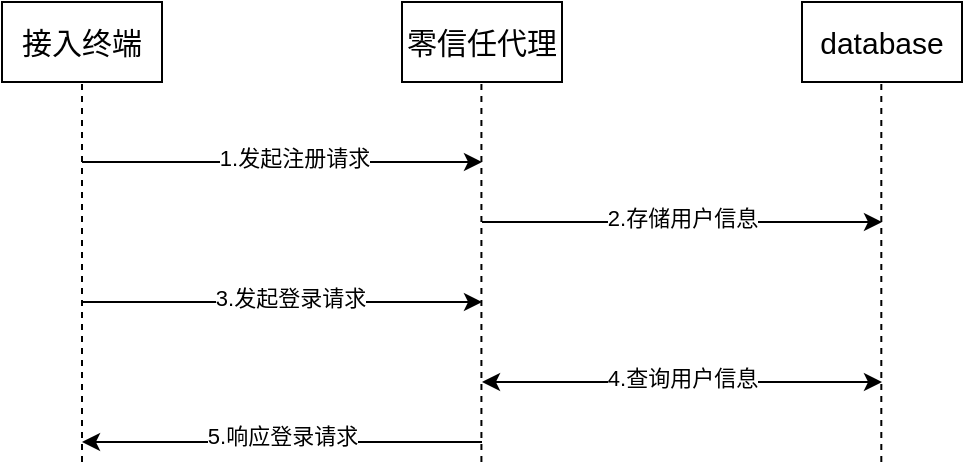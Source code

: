 <mxfile version="24.0.5" type="github">
  <diagram name="第 1 页" id="q9IbSLA2JrinngRMxDzm">
    <mxGraphModel dx="941" dy="479" grid="1" gridSize="10" guides="1" tooltips="1" connect="1" arrows="1" fold="1" page="1" pageScale="1" pageWidth="827" pageHeight="1169" math="0" shadow="0">
      <root>
        <mxCell id="0" />
        <mxCell id="1" parent="0" />
        <mxCell id="Kty3RJkZZbzxrtuB4GRd-2" value="&lt;font style=&quot;font-size: 15px;&quot;&gt;接入终端&lt;/font&gt;" style="rounded=0;whiteSpace=wrap;html=1;" vertex="1" parent="1">
          <mxGeometry x="40" y="200" width="80" height="40" as="geometry" />
        </mxCell>
        <mxCell id="Kty3RJkZZbzxrtuB4GRd-3" value="&lt;font style=&quot;font-size: 15px;&quot;&gt;零信任代理&lt;/font&gt;" style="rounded=0;whiteSpace=wrap;html=1;" vertex="1" parent="1">
          <mxGeometry x="240" y="200" width="80" height="40" as="geometry" />
        </mxCell>
        <mxCell id="Kty3RJkZZbzxrtuB4GRd-4" value="&lt;span style=&quot;font-size: 15px;&quot;&gt;database&lt;/span&gt;" style="rounded=0;whiteSpace=wrap;html=1;" vertex="1" parent="1">
          <mxGeometry x="440" y="200" width="80" height="40" as="geometry" />
        </mxCell>
        <mxCell id="Kty3RJkZZbzxrtuB4GRd-49" value="" style="endArrow=none;dashed=1;html=1;rounded=0;entryX=0.5;entryY=1;entryDx=0;entryDy=0;" edge="1" parent="1" target="Kty3RJkZZbzxrtuB4GRd-2">
          <mxGeometry width="50" height="50" relative="1" as="geometry">
            <mxPoint x="80" y="430" as="sourcePoint" />
            <mxPoint x="130" y="360" as="targetPoint" />
          </mxGeometry>
        </mxCell>
        <mxCell id="Kty3RJkZZbzxrtuB4GRd-50" value="" style="endArrow=none;dashed=1;html=1;rounded=0;entryX=0.5;entryY=1;entryDx=0;entryDy=0;" edge="1" parent="1">
          <mxGeometry width="50" height="50" relative="1" as="geometry">
            <mxPoint x="279.71" y="430" as="sourcePoint" />
            <mxPoint x="279.71" y="240" as="targetPoint" />
          </mxGeometry>
        </mxCell>
        <mxCell id="Kty3RJkZZbzxrtuB4GRd-51" value="" style="endArrow=none;dashed=1;html=1;rounded=0;entryX=0.5;entryY=1;entryDx=0;entryDy=0;" edge="1" parent="1">
          <mxGeometry width="50" height="50" relative="1" as="geometry">
            <mxPoint x="479.66" y="430" as="sourcePoint" />
            <mxPoint x="479.66" y="240" as="targetPoint" />
          </mxGeometry>
        </mxCell>
        <mxCell id="Kty3RJkZZbzxrtuB4GRd-52" value="" style="endArrow=classic;html=1;rounded=0;" edge="1" parent="1">
          <mxGeometry width="50" height="50" relative="1" as="geometry">
            <mxPoint x="80" y="280" as="sourcePoint" />
            <mxPoint x="280" y="280" as="targetPoint" />
          </mxGeometry>
        </mxCell>
        <mxCell id="Kty3RJkZZbzxrtuB4GRd-58" value="1.发起注册请求" style="edgeLabel;html=1;align=center;verticalAlign=middle;resizable=0;points=[];" vertex="1" connectable="0" parent="Kty3RJkZZbzxrtuB4GRd-52">
          <mxGeometry x="0.057" y="2" relative="1" as="geometry">
            <mxPoint as="offset" />
          </mxGeometry>
        </mxCell>
        <mxCell id="Kty3RJkZZbzxrtuB4GRd-53" value="" style="endArrow=classic;html=1;rounded=0;" edge="1" parent="1">
          <mxGeometry width="50" height="50" relative="1" as="geometry">
            <mxPoint x="280" y="310" as="sourcePoint" />
            <mxPoint x="480" y="310" as="targetPoint" />
          </mxGeometry>
        </mxCell>
        <mxCell id="Kty3RJkZZbzxrtuB4GRd-62" value="2.存储用户信息" style="edgeLabel;html=1;align=center;verticalAlign=middle;resizable=0;points=[];" vertex="1" connectable="0" parent="Kty3RJkZZbzxrtuB4GRd-53">
          <mxGeometry x="-0.138" y="2" relative="1" as="geometry">
            <mxPoint x="14" as="offset" />
          </mxGeometry>
        </mxCell>
        <mxCell id="Kty3RJkZZbzxrtuB4GRd-54" value="" style="endArrow=classic;html=1;rounded=0;" edge="1" parent="1">
          <mxGeometry width="50" height="50" relative="1" as="geometry">
            <mxPoint x="80" y="350" as="sourcePoint" />
            <mxPoint x="280" y="350" as="targetPoint" />
          </mxGeometry>
        </mxCell>
        <mxCell id="Kty3RJkZZbzxrtuB4GRd-60" value="3.发起登录请求" style="edgeLabel;html=1;align=center;verticalAlign=middle;resizable=0;points=[];" vertex="1" connectable="0" parent="Kty3RJkZZbzxrtuB4GRd-54">
          <mxGeometry x="0.034" y="2" relative="1" as="geometry">
            <mxPoint as="offset" />
          </mxGeometry>
        </mxCell>
        <mxCell id="Kty3RJkZZbzxrtuB4GRd-56" value="" style="endArrow=classic;startArrow=classic;html=1;rounded=0;" edge="1" parent="1">
          <mxGeometry width="50" height="50" relative="1" as="geometry">
            <mxPoint x="280" y="390" as="sourcePoint" />
            <mxPoint x="480" y="390" as="targetPoint" />
          </mxGeometry>
        </mxCell>
        <mxCell id="Kty3RJkZZbzxrtuB4GRd-63" value="4.查询用户信息" style="edgeLabel;html=1;align=center;verticalAlign=middle;resizable=0;points=[];" vertex="1" connectable="0" parent="Kty3RJkZZbzxrtuB4GRd-56">
          <mxGeometry x="-0.069" y="2" relative="1" as="geometry">
            <mxPoint x="7" as="offset" />
          </mxGeometry>
        </mxCell>
        <mxCell id="Kty3RJkZZbzxrtuB4GRd-57" value="" style="endArrow=classic;html=1;rounded=0;" edge="1" parent="1">
          <mxGeometry width="50" height="50" relative="1" as="geometry">
            <mxPoint x="280" y="420" as="sourcePoint" />
            <mxPoint x="80" y="420" as="targetPoint" />
          </mxGeometry>
        </mxCell>
        <mxCell id="Kty3RJkZZbzxrtuB4GRd-61" value="5.响应登录请求" style="edgeLabel;html=1;align=center;verticalAlign=middle;resizable=0;points=[];" vertex="1" connectable="0" parent="Kty3RJkZZbzxrtuB4GRd-57">
          <mxGeometry x="0.058" y="-3" relative="1" as="geometry">
            <mxPoint x="6" as="offset" />
          </mxGeometry>
        </mxCell>
      </root>
    </mxGraphModel>
  </diagram>
</mxfile>
